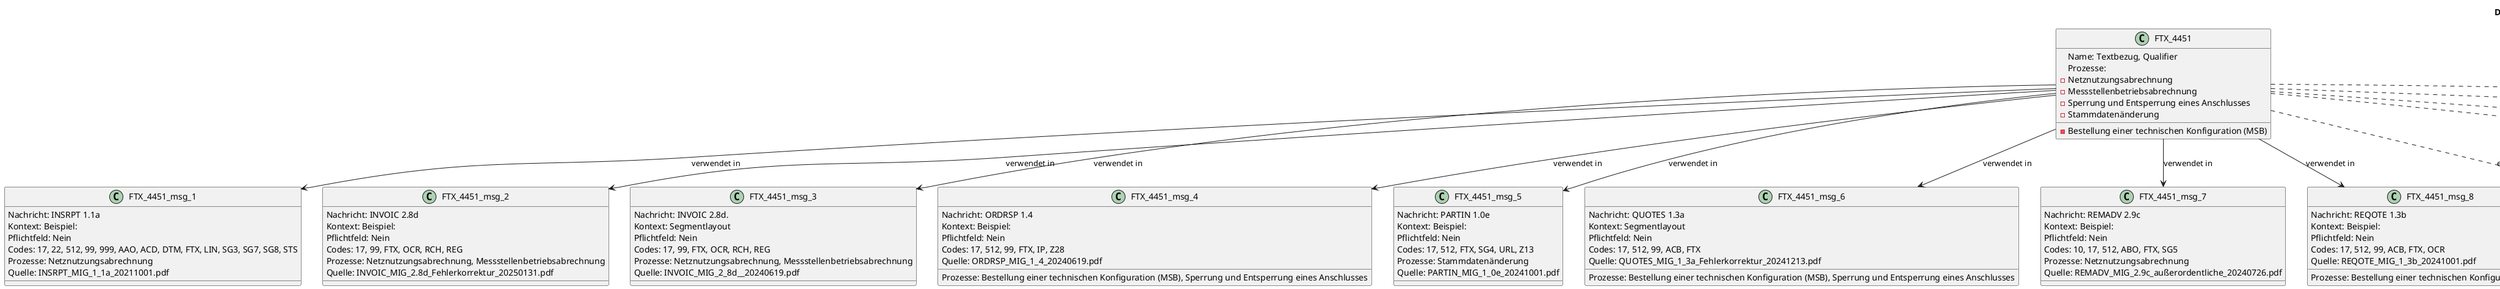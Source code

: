 @startuml
title Datenatlas – FTX:4451
class FTX_4451 {
  Name: Textbezug, Qualifier
  Prozesse:
    - Netznutzungsabrechnung
    - Messstellenbetriebsabrechnung
    - Bestellung einer technischen Konfiguration (MSB)
    - Sperrung und Entsperrung eines Anschlusses
    - Stammdatenänderung
}
class FTX_4451_msg_1 {
  Nachricht: INSRPT 1.1a
  Kontext: Beispiel:
  Pflichtfeld: Nein
  Codes: 17, 22, 512, 99, 999, AAO, ACD, DTM, FTX, LIN, SG3, SG7, SG8, STS
  Prozesse: Netznutzungsabrechnung
  Quelle: INSRPT_MIG_1_1a_20211001.pdf
}
FTX_4451 --> FTX_4451_msg_1 : verwendet in
class FTX_4451_msg_2 {
  Nachricht: INVOIC 2.8d
  Kontext: Beispiel:
  Pflichtfeld: Nein
  Codes: 17, 99, FTX, OCR, RCH, REG
  Prozesse: Netznutzungsabrechnung, Messstellenbetriebsabrechnung
  Quelle: INVOIC_MIG_2.8d_Fehlerkorrektur_20250131.pdf
}
FTX_4451 --> FTX_4451_msg_2 : verwendet in
class FTX_4451_msg_3 {
  Nachricht: INVOIC 2.8d.
  Kontext: Segmentlayout
  Pflichtfeld: Nein
  Codes: 17, 99, FTX, OCR, RCH, REG
  Prozesse: Netznutzungsabrechnung, Messstellenbetriebsabrechnung
  Quelle: INVOIC_MIG_2_8d__20240619.pdf
}
FTX_4451 --> FTX_4451_msg_3 : verwendet in
class FTX_4451_msg_4 {
  Nachricht: ORDRSP 1.4
  Kontext: Beispiel:
  Pflichtfeld: Nein
  Codes: 17, 512, 99, FTX, IP, Z28
  Prozesse: Bestellung einer technischen Konfiguration (MSB), Sperrung und Entsperrung eines Anschlusses
  Quelle: ORDRSP_MIG_1_4_20240619.pdf
}
FTX_4451 --> FTX_4451_msg_4 : verwendet in
class FTX_4451_msg_5 {
  Nachricht: PARTIN 1.0e
  Kontext: Beispiel:
  Pflichtfeld: Nein
  Codes: 17, 512, FTX, SG4, URL, Z13
  Prozesse: Stammdatenänderung
  Quelle: PARTIN_MIG_1_0e_20241001.pdf
}
FTX_4451 --> FTX_4451_msg_5 : verwendet in
class FTX_4451_msg_6 {
  Nachricht: QUOTES 1.3a
  Kontext: Segmentlayout
  Pflichtfeld: Nein
  Codes: 17, 512, 99, ACB, FTX
  Prozesse: Bestellung einer technischen Konfiguration (MSB), Sperrung und Entsperrung eines Anschlusses
  Quelle: QUOTES_MIG_1_3a_Fehlerkorrektur_20241213.pdf
}
FTX_4451 --> FTX_4451_msg_6 : verwendet in
class FTX_4451_msg_7 {
  Nachricht: REMADV 2.9c
  Kontext: Beispiel:
  Pflichtfeld: Nein
  Codes: 10, 17, 512, ABO, FTX, SG5
  Prozesse: Netznutzungsabrechnung
  Quelle: REMADV_MIG_2.9c_außerordentliche_20240726.pdf
}
FTX_4451 --> FTX_4451_msg_7 : verwendet in
class FTX_4451_msg_8 {
  Nachricht: REQOTE 1.3b
  Kontext: Beispiel:
  Pflichtfeld: Nein
  Codes: 17, 512, 99, ACB, FTX, OCR
  Prozesse: Bestellung einer technischen Konfiguration (MSB)
  Quelle: REQOTE_MIG_1_3b_20241001.pdf
}
FTX_4451 --> FTX_4451_msg_8 : verwendet in
class FTX_4451_proc_1 <<process>> {
  Netznutzungsabrechnung
  Gesetze: StromNEV, StromNZV
  Zusammenfassung: Wie funktioniert die Netznutzungsabrechnung zwischen Netzbetreiber und Lieferant?
}
FTX_4451 ..> FTX_4451_proc_1 : eingebettet in
class FTX_4451_proc_2 <<process>> {
  Messstellenbetriebsabrechnung
  Gesetze: MsbG
  Zusammenfassung: Beschreibe den Prozess der Abrechnung von Messstellenbetriebsleistungen.
}
FTX_4451 ..> FTX_4451_proc_2 : eingebettet in
class FTX_4451_proc_3 <<process>> {
  Bestellung einer technischen Konfiguration (MSB)
  Gesetze: MsbG, EnWG
  Zusammenfassung: Erläutere den Prozess zur Bestellung einer spezifischen technischen Konfiguration bei einem Messstellenbetreiber, beispielsweise für ein intelligentes Messsystem.
}
FTX_4451 ..> FTX_4451_proc_3 : eingebettet in
class FTX_4451_proc_4 <<process>> {
  Sperrung und Entsperrung eines Anschlusses
  Gesetze: StromGVV
  Zusammenfassung: Beschreibe den End-to-End-Prozess für die Sperrung und Wiederherstellung eines Netzanschlusses.
}
FTX_4451 ..> FTX_4451_proc_4 : eingebettet in
class FTX_4451_proc_5 <<process>> {
  Stammdatenänderung
  Zusammenfassung: Wie wird eine Stammdatenänderung an einer Marktlokation, wie z.B.
}
FTX_4451 ..> FTX_4451_proc_5 : eingebettet in
@enduml